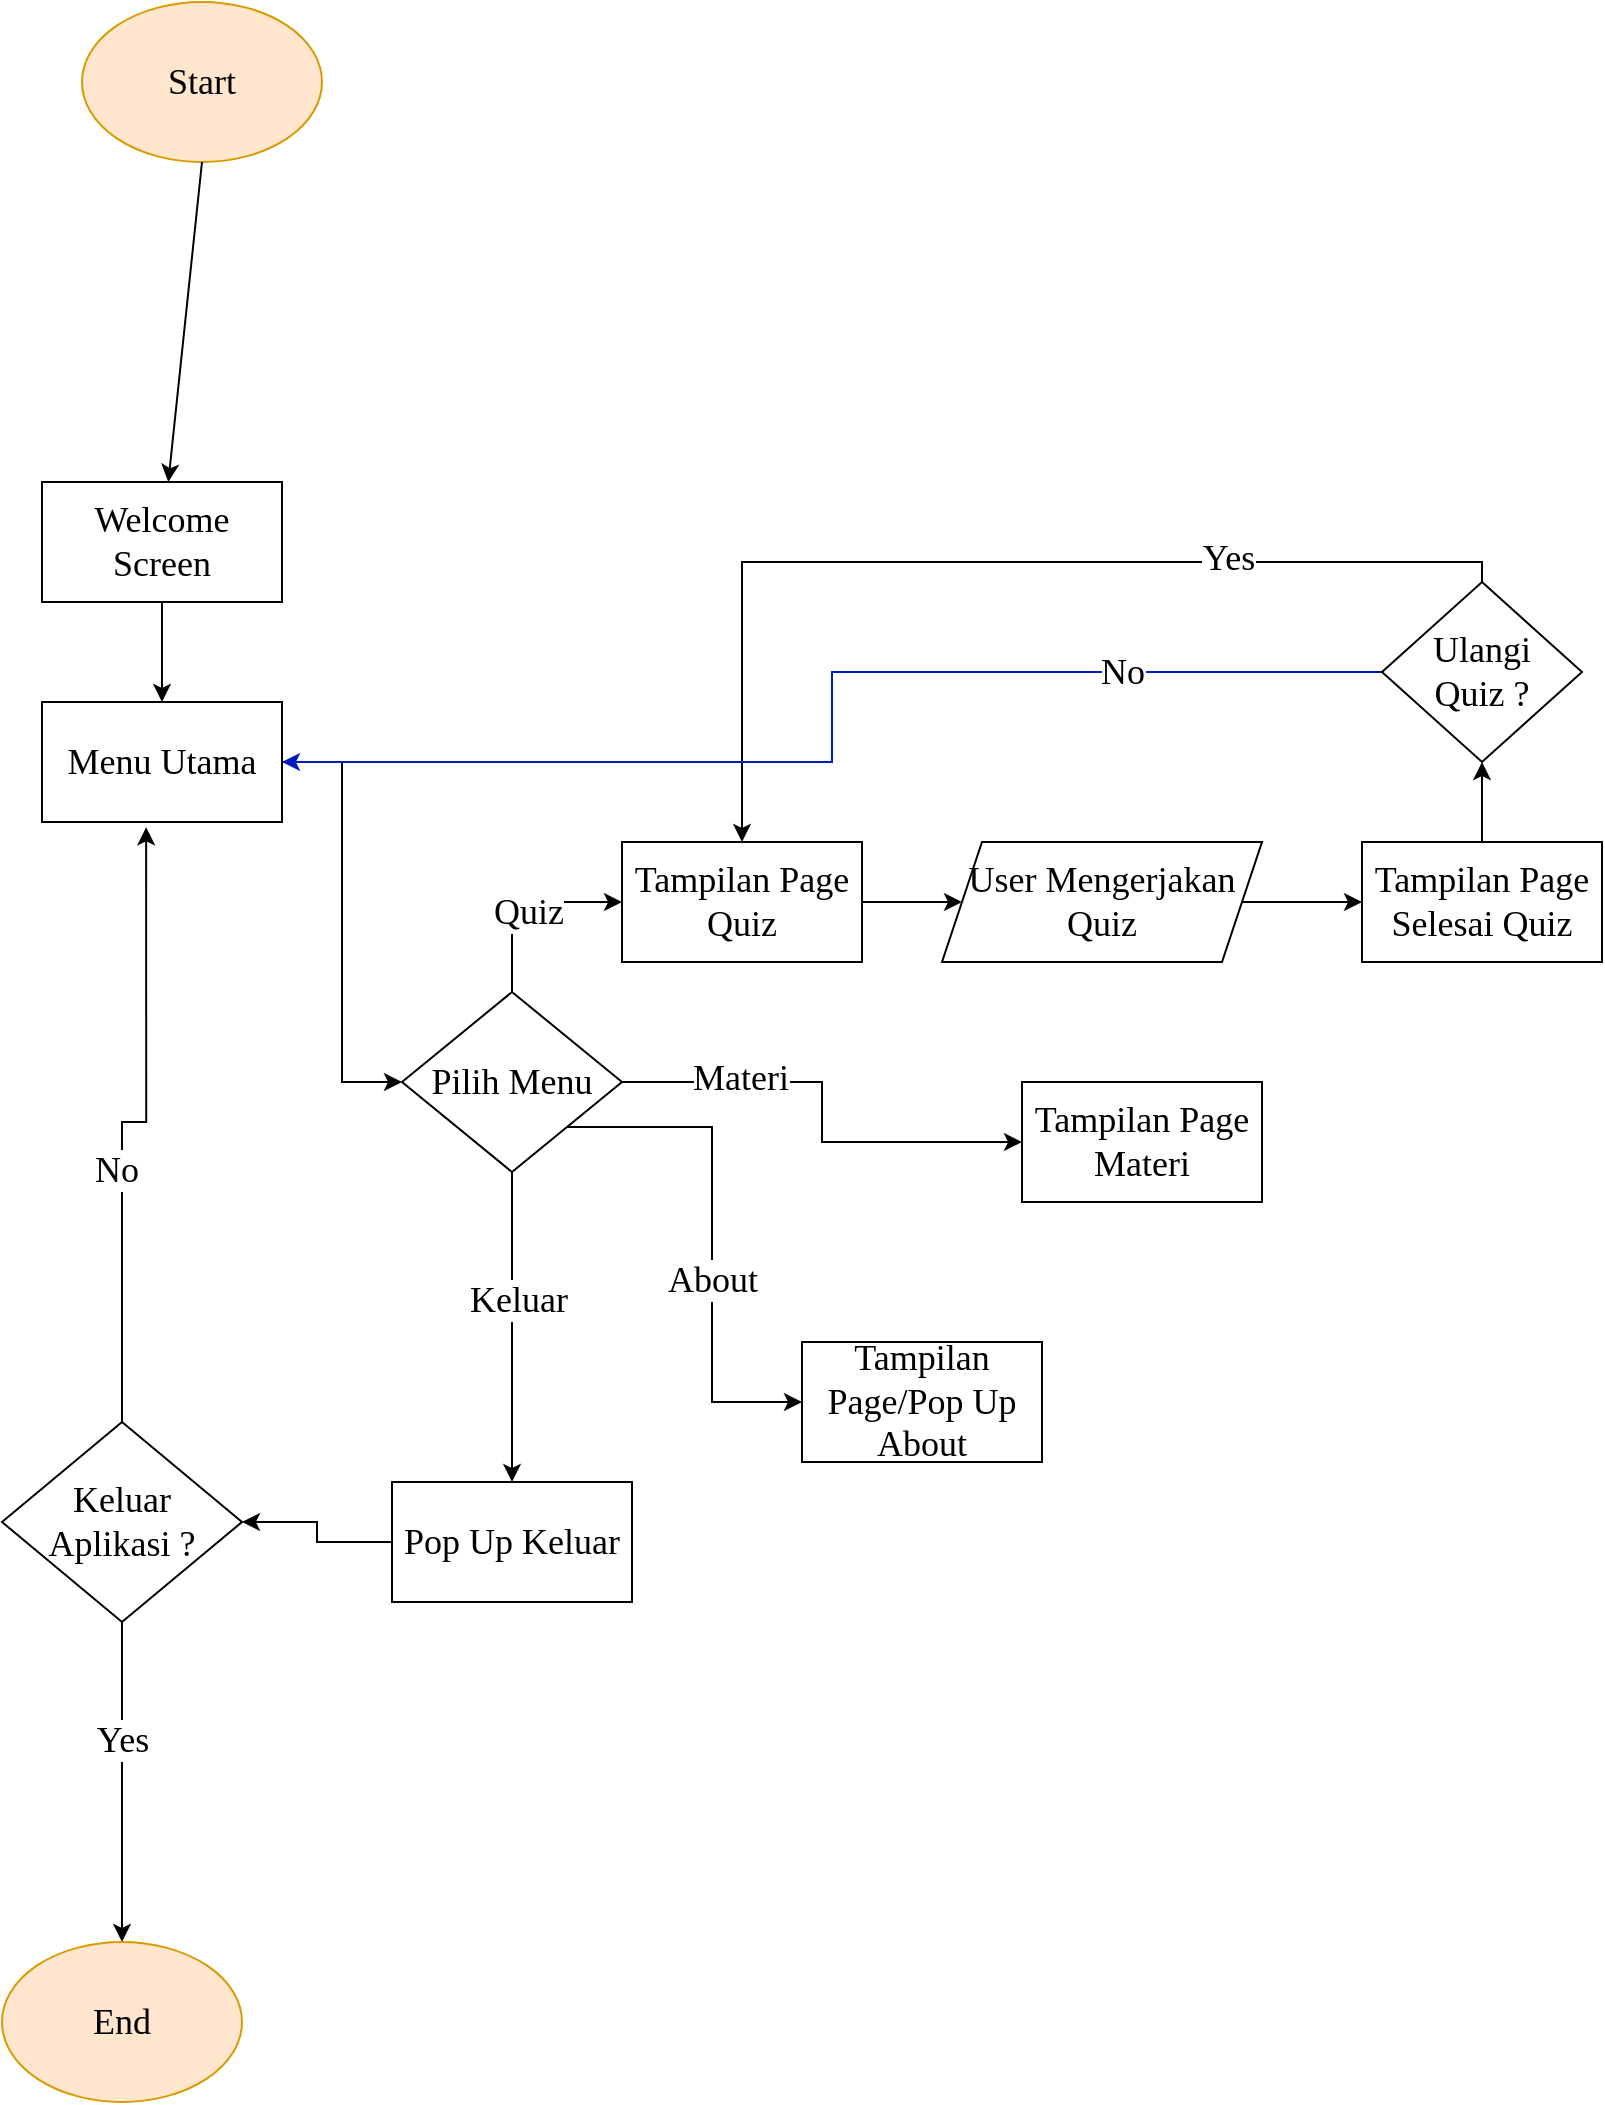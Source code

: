 <mxfile version="16.1.2" type="github">
  <diagram id="qYPbZKdNKogrdKeQCUUp" name="Page-1">
    <mxGraphModel dx="848" dy="487" grid="1" gridSize="10" guides="1" tooltips="1" connect="1" arrows="1" fold="1" page="1" pageScale="1" pageWidth="1600" pageHeight="900" math="0" shadow="0">
      <root>
        <mxCell id="0" />
        <mxCell id="1" parent="0" />
        <mxCell id="wOSAmqLvzSA3cVCKRzat-2" value="&lt;font style=&quot;font-size: 18px&quot; face=&quot;Times New Roman&quot;&gt;Start&lt;/font&gt;" style="ellipse;whiteSpace=wrap;html=1;fillColor=#ffe6cc;strokeColor=#d79b00;" parent="1" vertex="1">
          <mxGeometry x="80" y="40" width="120" height="80" as="geometry" />
        </mxCell>
        <mxCell id="wOSAmqLvzSA3cVCKRzat-3" value="Welcome Screen" style="rounded=0;whiteSpace=wrap;html=1;fontFamily=Times New Roman;fontSize=18;" parent="1" vertex="1">
          <mxGeometry x="60" y="280" width="120" height="60" as="geometry" />
        </mxCell>
        <mxCell id="wOSAmqLvzSA3cVCKRzat-13" style="edgeStyle=orthogonalEdgeStyle;rounded=0;orthogonalLoop=1;jettySize=auto;html=1;exitX=1;exitY=0.5;exitDx=0;exitDy=0;entryX=0;entryY=0.5;entryDx=0;entryDy=0;fontFamily=Times New Roman;fontSize=18;" parent="1" source="wOSAmqLvzSA3cVCKRzat-4" target="wOSAmqLvzSA3cVCKRzat-5" edge="1">
          <mxGeometry relative="1" as="geometry" />
        </mxCell>
        <mxCell id="wOSAmqLvzSA3cVCKRzat-4" value="Menu Utama" style="rounded=0;whiteSpace=wrap;html=1;fontFamily=Times New Roman;fontSize=18;" parent="1" vertex="1">
          <mxGeometry x="60" y="390" width="120" height="60" as="geometry" />
        </mxCell>
        <mxCell id="wOSAmqLvzSA3cVCKRzat-14" style="edgeStyle=orthogonalEdgeStyle;rounded=0;orthogonalLoop=1;jettySize=auto;html=1;exitX=1;exitY=0.5;exitDx=0;exitDy=0;entryX=0;entryY=0.5;entryDx=0;entryDy=0;fontFamily=Times New Roman;fontSize=18;" parent="1" source="wOSAmqLvzSA3cVCKRzat-5" target="wOSAmqLvzSA3cVCKRzat-6" edge="1">
          <mxGeometry relative="1" as="geometry" />
        </mxCell>
        <mxCell id="wOSAmqLvzSA3cVCKRzat-15" value="Materi" style="edgeLabel;html=1;align=center;verticalAlign=middle;resizable=0;points=[];fontSize=18;fontFamily=Times New Roman;" parent="wOSAmqLvzSA3cVCKRzat-14" vertex="1" connectable="0">
          <mxGeometry x="-0.487" y="3" relative="1" as="geometry">
            <mxPoint y="1" as="offset" />
          </mxGeometry>
        </mxCell>
        <mxCell id="wOSAmqLvzSA3cVCKRzat-17" style="edgeStyle=orthogonalEdgeStyle;rounded=0;orthogonalLoop=1;jettySize=auto;html=1;exitX=0.5;exitY=0;exitDx=0;exitDy=0;entryX=0;entryY=0.5;entryDx=0;entryDy=0;fontFamily=Times New Roman;fontSize=18;" parent="1" source="wOSAmqLvzSA3cVCKRzat-5" target="wOSAmqLvzSA3cVCKRzat-16" edge="1">
          <mxGeometry relative="1" as="geometry" />
        </mxCell>
        <mxCell id="wOSAmqLvzSA3cVCKRzat-18" value="Quiz" style="edgeLabel;html=1;align=center;verticalAlign=middle;resizable=0;points=[];fontSize=18;fontFamily=Times New Roman;" parent="wOSAmqLvzSA3cVCKRzat-17" vertex="1" connectable="0">
          <mxGeometry x="-0.235" y="-2" relative="1" as="geometry">
            <mxPoint x="6" y="-2" as="offset" />
          </mxGeometry>
        </mxCell>
        <mxCell id="wOSAmqLvzSA3cVCKRzat-21" style="edgeStyle=orthogonalEdgeStyle;rounded=0;orthogonalLoop=1;jettySize=auto;html=1;exitX=1;exitY=1;exitDx=0;exitDy=0;entryX=0;entryY=0.5;entryDx=0;entryDy=0;fontFamily=Times New Roman;fontSize=18;" parent="1" source="wOSAmqLvzSA3cVCKRzat-5" target="wOSAmqLvzSA3cVCKRzat-19" edge="1">
          <mxGeometry relative="1" as="geometry" />
        </mxCell>
        <mxCell id="wOSAmqLvzSA3cVCKRzat-22" value="About" style="edgeLabel;html=1;align=center;verticalAlign=middle;resizable=0;points=[];fontSize=18;fontFamily=Times New Roman;" parent="wOSAmqLvzSA3cVCKRzat-21" vertex="1" connectable="0">
          <mxGeometry x="0.169" relative="1" as="geometry">
            <mxPoint as="offset" />
          </mxGeometry>
        </mxCell>
        <mxCell id="wOSAmqLvzSA3cVCKRzat-26" style="edgeStyle=orthogonalEdgeStyle;rounded=0;orthogonalLoop=1;jettySize=auto;html=1;exitX=0.5;exitY=1;exitDx=0;exitDy=0;fontFamily=Times New Roman;fontSize=18;" parent="1" source="wOSAmqLvzSA3cVCKRzat-5" target="wOSAmqLvzSA3cVCKRzat-24" edge="1">
          <mxGeometry relative="1" as="geometry" />
        </mxCell>
        <mxCell id="wOSAmqLvzSA3cVCKRzat-27" value="Keluar" style="edgeLabel;html=1;align=center;verticalAlign=middle;resizable=0;points=[];fontSize=18;fontFamily=Times New Roman;" parent="wOSAmqLvzSA3cVCKRzat-26" vertex="1" connectable="0">
          <mxGeometry x="-0.177" y="3" relative="1" as="geometry">
            <mxPoint as="offset" />
          </mxGeometry>
        </mxCell>
        <mxCell id="wOSAmqLvzSA3cVCKRzat-5" value="Pilih Menu" style="rhombus;whiteSpace=wrap;html=1;fontFamily=Times New Roman;fontSize=18;" parent="1" vertex="1">
          <mxGeometry x="240" y="535" width="110" height="90" as="geometry" />
        </mxCell>
        <mxCell id="wOSAmqLvzSA3cVCKRzat-6" value="Tampilan Page Materi" style="rounded=0;whiteSpace=wrap;html=1;fontFamily=Times New Roman;fontSize=18;" parent="1" vertex="1">
          <mxGeometry x="550" y="580" width="120" height="60" as="geometry" />
        </mxCell>
        <mxCell id="wOSAmqLvzSA3cVCKRzat-7" value="" style="endArrow=classic;html=1;rounded=0;fontFamily=Times New Roman;fontSize=18;exitX=0.5;exitY=1;exitDx=0;exitDy=0;" parent="1" source="wOSAmqLvzSA3cVCKRzat-2" target="wOSAmqLvzSA3cVCKRzat-3" edge="1">
          <mxGeometry width="50" height="50" relative="1" as="geometry">
            <mxPoint x="430" y="610" as="sourcePoint" />
            <mxPoint x="480" y="560" as="targetPoint" />
          </mxGeometry>
        </mxCell>
        <mxCell id="wOSAmqLvzSA3cVCKRzat-8" value="" style="endArrow=classic;html=1;rounded=0;fontFamily=Times New Roman;fontSize=18;exitX=0.5;exitY=1;exitDx=0;exitDy=0;entryX=0.5;entryY=0;entryDx=0;entryDy=0;" parent="1" source="wOSAmqLvzSA3cVCKRzat-3" target="wOSAmqLvzSA3cVCKRzat-4" edge="1">
          <mxGeometry width="50" height="50" relative="1" as="geometry">
            <mxPoint x="130" y="390" as="sourcePoint" />
            <mxPoint x="130" y="450" as="targetPoint" />
          </mxGeometry>
        </mxCell>
        <mxCell id="wOSAmqLvzSA3cVCKRzat-38" style="edgeStyle=orthogonalEdgeStyle;rounded=0;orthogonalLoop=1;jettySize=auto;html=1;exitX=1;exitY=0.5;exitDx=0;exitDy=0;entryX=0;entryY=0.5;entryDx=0;entryDy=0;fontFamily=Times New Roman;fontSize=18;" parent="1" source="wOSAmqLvzSA3cVCKRzat-16" target="wOSAmqLvzSA3cVCKRzat-37" edge="1">
          <mxGeometry relative="1" as="geometry" />
        </mxCell>
        <mxCell id="wOSAmqLvzSA3cVCKRzat-16" value="Tampilan Page Quiz" style="rounded=0;whiteSpace=wrap;html=1;fontFamily=Times New Roman;fontSize=18;" parent="1" vertex="1">
          <mxGeometry x="350" y="460" width="120" height="60" as="geometry" />
        </mxCell>
        <mxCell id="wOSAmqLvzSA3cVCKRzat-19" value="Tampilan Page/Pop Up About" style="rounded=0;whiteSpace=wrap;html=1;fontFamily=Times New Roman;fontSize=18;" parent="1" vertex="1">
          <mxGeometry x="440" y="710" width="120" height="60" as="geometry" />
        </mxCell>
        <mxCell id="wOSAmqLvzSA3cVCKRzat-29" style="edgeStyle=orthogonalEdgeStyle;rounded=0;orthogonalLoop=1;jettySize=auto;html=1;exitX=0;exitY=0.5;exitDx=0;exitDy=0;fontFamily=Times New Roman;fontSize=18;" parent="1" source="wOSAmqLvzSA3cVCKRzat-24" target="wOSAmqLvzSA3cVCKRzat-28" edge="1">
          <mxGeometry relative="1" as="geometry" />
        </mxCell>
        <mxCell id="wOSAmqLvzSA3cVCKRzat-24" value="Pop Up Keluar" style="rounded=0;whiteSpace=wrap;html=1;fontFamily=Times New Roman;fontSize=18;" parent="1" vertex="1">
          <mxGeometry x="235" y="780" width="120" height="60" as="geometry" />
        </mxCell>
        <mxCell id="wOSAmqLvzSA3cVCKRzat-30" style="edgeStyle=orthogonalEdgeStyle;rounded=0;orthogonalLoop=1;jettySize=auto;html=1;exitX=0.5;exitY=0;exitDx=0;exitDy=0;entryX=0.434;entryY=1.044;entryDx=0;entryDy=0;entryPerimeter=0;fontFamily=Times New Roman;fontSize=18;" parent="1" source="wOSAmqLvzSA3cVCKRzat-28" target="wOSAmqLvzSA3cVCKRzat-4" edge="1">
          <mxGeometry relative="1" as="geometry" />
        </mxCell>
        <mxCell id="wOSAmqLvzSA3cVCKRzat-31" value="No" style="edgeLabel;html=1;align=center;verticalAlign=middle;resizable=0;points=[];fontSize=18;fontFamily=Times New Roman;" parent="wOSAmqLvzSA3cVCKRzat-30" vertex="1" connectable="0">
          <mxGeometry x="-0.181" y="3" relative="1" as="geometry">
            <mxPoint as="offset" />
          </mxGeometry>
        </mxCell>
        <mxCell id="wOSAmqLvzSA3cVCKRzat-33" style="edgeStyle=orthogonalEdgeStyle;rounded=0;orthogonalLoop=1;jettySize=auto;html=1;exitX=0.5;exitY=1;exitDx=0;exitDy=0;fontFamily=Times New Roman;fontSize=18;" parent="1" source="wOSAmqLvzSA3cVCKRzat-28" target="wOSAmqLvzSA3cVCKRzat-32" edge="1">
          <mxGeometry relative="1" as="geometry" />
        </mxCell>
        <mxCell id="wOSAmqLvzSA3cVCKRzat-35" value="Yes" style="edgeLabel;html=1;align=center;verticalAlign=middle;resizable=0;points=[];fontSize=18;fontFamily=Times New Roman;" parent="wOSAmqLvzSA3cVCKRzat-33" vertex="1" connectable="0">
          <mxGeometry x="-0.265" relative="1" as="geometry">
            <mxPoint as="offset" />
          </mxGeometry>
        </mxCell>
        <mxCell id="wOSAmqLvzSA3cVCKRzat-28" value="Keluar&lt;br&gt;Aplikasi ?" style="rhombus;whiteSpace=wrap;html=1;fontFamily=Times New Roman;fontSize=18;" parent="1" vertex="1">
          <mxGeometry x="40" y="750" width="120" height="100" as="geometry" />
        </mxCell>
        <mxCell id="wOSAmqLvzSA3cVCKRzat-32" value="&lt;font face=&quot;Times New Roman&quot;&gt;&lt;span style=&quot;font-size: 18px&quot;&gt;End&lt;/span&gt;&lt;/font&gt;" style="ellipse;whiteSpace=wrap;html=1;fillColor=#ffe6cc;strokeColor=#d79b00;" parent="1" vertex="1">
          <mxGeometry x="40" y="1010" width="120" height="80" as="geometry" />
        </mxCell>
        <mxCell id="wOSAmqLvzSA3cVCKRzat-41" style="edgeStyle=orthogonalEdgeStyle;rounded=0;orthogonalLoop=1;jettySize=auto;html=1;exitX=0.5;exitY=0;exitDx=0;exitDy=0;fontFamily=Times New Roman;fontSize=18;" parent="1" source="wOSAmqLvzSA3cVCKRzat-36" target="wOSAmqLvzSA3cVCKRzat-40" edge="1">
          <mxGeometry relative="1" as="geometry" />
        </mxCell>
        <mxCell id="wOSAmqLvzSA3cVCKRzat-36" value="Tampilan Page&lt;br&gt;Selesai Quiz" style="rounded=0;whiteSpace=wrap;html=1;fontFamily=Times New Roman;fontSize=18;" parent="1" vertex="1">
          <mxGeometry x="720" y="460" width="120" height="60" as="geometry" />
        </mxCell>
        <mxCell id="wOSAmqLvzSA3cVCKRzat-39" style="edgeStyle=orthogonalEdgeStyle;rounded=0;orthogonalLoop=1;jettySize=auto;html=1;exitX=1;exitY=0.5;exitDx=0;exitDy=0;entryX=0;entryY=0.5;entryDx=0;entryDy=0;fontFamily=Times New Roman;fontSize=18;" parent="1" source="wOSAmqLvzSA3cVCKRzat-37" target="wOSAmqLvzSA3cVCKRzat-36" edge="1">
          <mxGeometry relative="1" as="geometry" />
        </mxCell>
        <mxCell id="wOSAmqLvzSA3cVCKRzat-37" value="&lt;font style=&quot;font-size: 18px&quot;&gt;User Mengerjakan&lt;br&gt;Quiz&lt;/font&gt;" style="shape=parallelogram;perimeter=parallelogramPerimeter;whiteSpace=wrap;html=1;fixedSize=1;fontFamily=Times New Roman;fontSize=18;" parent="1" vertex="1">
          <mxGeometry x="510" y="460" width="160" height="60" as="geometry" />
        </mxCell>
        <mxCell id="wOSAmqLvzSA3cVCKRzat-42" style="edgeStyle=orthogonalEdgeStyle;rounded=0;orthogonalLoop=1;jettySize=auto;html=1;exitX=0.5;exitY=0;exitDx=0;exitDy=0;fontFamily=Times New Roman;fontSize=18;" parent="1" source="wOSAmqLvzSA3cVCKRzat-40" target="wOSAmqLvzSA3cVCKRzat-16" edge="1">
          <mxGeometry relative="1" as="geometry">
            <Array as="points">
              <mxPoint x="780" y="320" />
              <mxPoint x="410" y="320" />
            </Array>
          </mxGeometry>
        </mxCell>
        <mxCell id="wOSAmqLvzSA3cVCKRzat-43" value="Yes" style="edgeLabel;html=1;align=center;verticalAlign=middle;resizable=0;points=[];fontSize=18;fontFamily=Times New Roman;" parent="wOSAmqLvzSA3cVCKRzat-42" vertex="1" connectable="0">
          <mxGeometry x="-0.474" y="-2" relative="1" as="geometry">
            <mxPoint as="offset" />
          </mxGeometry>
        </mxCell>
        <mxCell id="wOSAmqLvzSA3cVCKRzat-45" style="edgeStyle=orthogonalEdgeStyle;rounded=0;orthogonalLoop=1;jettySize=auto;html=1;exitX=0;exitY=0.5;exitDx=0;exitDy=0;entryX=1;entryY=0.5;entryDx=0;entryDy=0;fontFamily=Times New Roman;fontSize=18;fillColor=#0050ef;strokeColor=#001DBC;" parent="1" source="wOSAmqLvzSA3cVCKRzat-40" target="wOSAmqLvzSA3cVCKRzat-4" edge="1">
          <mxGeometry relative="1" as="geometry" />
        </mxCell>
        <mxCell id="wOSAmqLvzSA3cVCKRzat-46" value="No" style="edgeLabel;html=1;align=center;verticalAlign=middle;resizable=0;points=[];fontSize=18;fontFamily=Times New Roman;" parent="wOSAmqLvzSA3cVCKRzat-45" vertex="1" connectable="0">
          <mxGeometry x="-0.688" y="-3" relative="1" as="geometry">
            <mxPoint x="-37" y="3" as="offset" />
          </mxGeometry>
        </mxCell>
        <mxCell id="wOSAmqLvzSA3cVCKRzat-40" value="Ulangi&lt;br&gt;Quiz ?" style="rhombus;whiteSpace=wrap;html=1;fontFamily=Times New Roman;fontSize=18;" parent="1" vertex="1">
          <mxGeometry x="730" y="330" width="100" height="90" as="geometry" />
        </mxCell>
      </root>
    </mxGraphModel>
  </diagram>
</mxfile>
